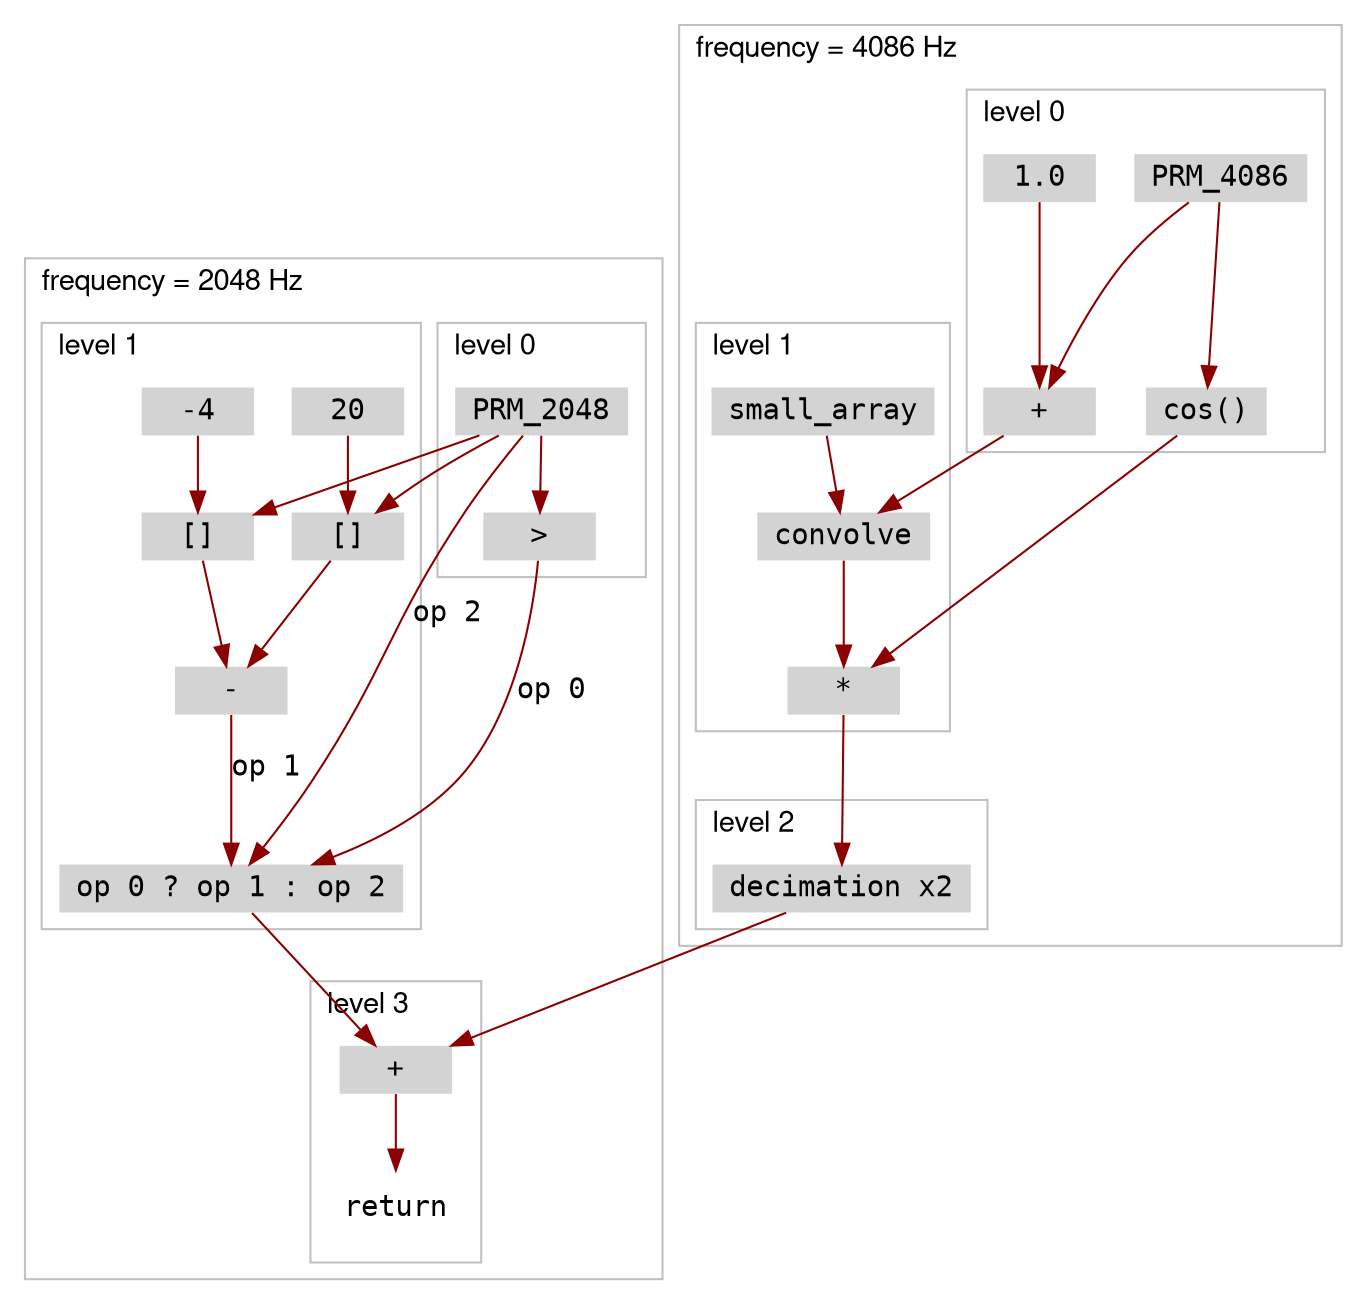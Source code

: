 digraph G {
    fontname = "Helvetica,Arial,sans-serif"
    node [fontname = "Courier" shape = rectangle,fixedsize = false, penwidth = 0]
    edge [fontname = "Courier", color = darkred]
    labeljust = "l";
    //rankdir = LR;
    return [label = return]

    subgraph cluster_0 {

    node [style = filled, shape = box,height = 0.2];
    edge [fontname = "Courier", color = darkred]
    color = gray;


    subgraph cluster_0_0 {
    prm_2 [label = "PRM_2048"];
    ">"
    prm_2 -> ">"
    label = "level 0";
    }

    subgraph cluster_0_1 {
    c_20 [label = "20"]
    c_4 [label = "-4"]
    sh_2 [label = "[]"];
    sh_2_ [label = "[]"];
    //{rank = "same" c_20 sh_2_ c_4 sh_2 }
    c_20 -> sh_2_
    c_4 -> sh_2
    sub_2 [label = "-"]

    ternary [label = "op 0 ? op 1 : op 2"]

    label = "level 1";
    }

    subgraph cluster_0_2 {
    p_2 [label = "+"];
    p_2 -> return;
    label = "level 3";
    }


    prm_2 -> sh_2 -> sub_2
    prm_2 -> sh_2_ -> sub_2
    prm_2 -> ternary [label = "op 2"]
    ">" -> ternary [label = "op 0"]
    sub_2 -> ternary [label = "op 1"]

    ternary -> p_2

    label = "frequency = 2048 Hz";
    }



    subgraph cluster_1 {

    node [style = filled, shape = box,height = 0.2];
    edge [fontname = "Courier", color = darkred];
    color = gray;

    subgraph cluster_1_0 {

    prm_1 [label = "PRM_4086"];
    p_1 [label = "+"];
    "1.0"
    "cos()"

    label = "level 0";
    }

    subgraph cluster_1_1 {
    small_array
    c_1 [label = "convolve"];

    m_1 [label = "*"];

    label = "level 1";
    }

    subgraph cluster_1_2 {
    node [style = filled, shape = box,height = 0.2];
    decim [label = "decimation x2"]
    label = "level 2";
    }


    "1.0" -> p_1;
    small_array -> c_1 -> m_1 -> decim -> p_2;

    prm_1 -> p_1 -> c_1;
    prm_1 -> "cos()" -> m_1;

    label = "frequency = 4086 Hz";

    }






}